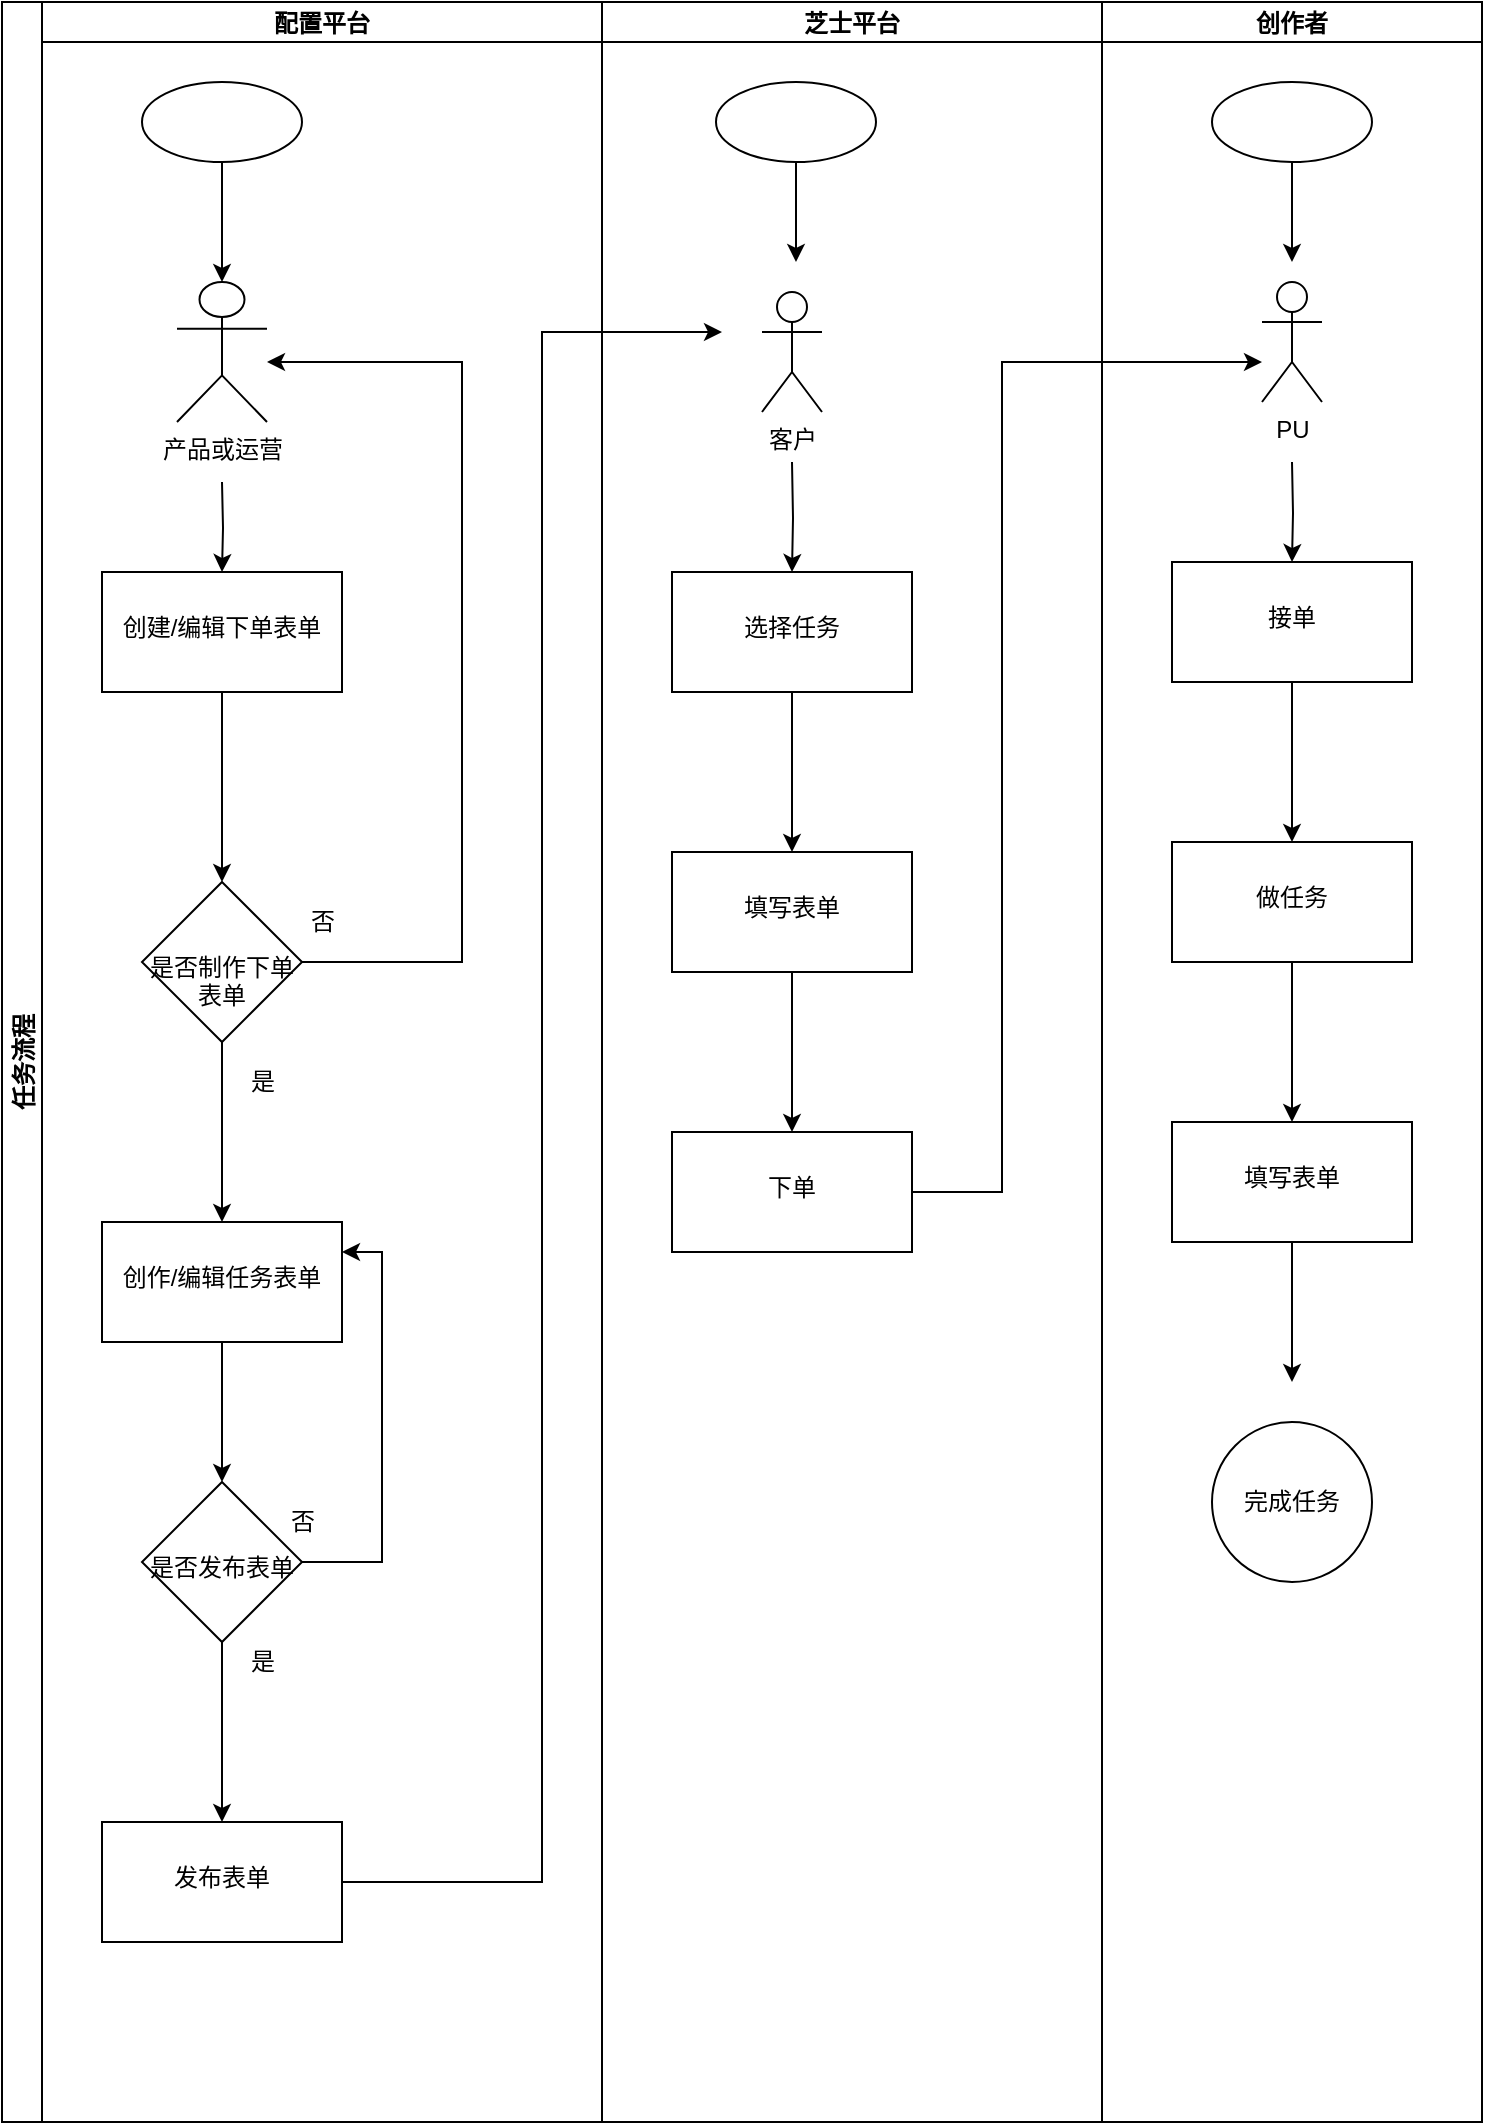 <mxfile version="16.6.5" type="github">
  <diagram id="H5BXUckuPjV6G30IjJrQ" name="Page-1">
    <mxGraphModel dx="2514" dy="1438" grid="1" gridSize="10" guides="1" tooltips="1" connect="1" arrows="1" fold="1" page="1" pageScale="1" pageWidth="827" pageHeight="1169" math="0" shadow="0">
      <root>
        <mxCell id="0" />
        <mxCell id="1" parent="0" />
        <mxCell id="eOo5C3pDApMCB6q4uWfs-2" value="任务流程" style="swimlane;childLayout=stackLayout;resizeParent=1;resizeParentMax=0;startSize=20;horizontal=0;horizontalStack=1;" vertex="1" parent="1">
          <mxGeometry x="390" y="180" width="740" height="1060" as="geometry" />
        </mxCell>
        <mxCell id="eOo5C3pDApMCB6q4uWfs-6" value="配置平台" style="swimlane;startSize=20;" vertex="1" parent="eOo5C3pDApMCB6q4uWfs-2">
          <mxGeometry x="20" width="280" height="1060" as="geometry" />
        </mxCell>
        <mxCell id="eOo5C3pDApMCB6q4uWfs-8" value="产品或运营" style="shape=umlActor;verticalLabelPosition=bottom;verticalAlign=top;html=1;outlineConnect=0;" vertex="1" parent="eOo5C3pDApMCB6q4uWfs-6">
          <mxGeometry x="67.5" y="140" width="45" height="70" as="geometry" />
        </mxCell>
        <mxCell id="eOo5C3pDApMCB6q4uWfs-11" value="" style="ellipse;whiteSpace=wrap;html=1;verticalAlign=top;" vertex="1" parent="eOo5C3pDApMCB6q4uWfs-6">
          <mxGeometry x="50" y="40" width="80" height="40" as="geometry" />
        </mxCell>
        <mxCell id="eOo5C3pDApMCB6q4uWfs-13" style="edgeStyle=orthogonalEdgeStyle;rounded=0;orthogonalLoop=1;jettySize=auto;html=1;" edge="1" parent="eOo5C3pDApMCB6q4uWfs-6" source="eOo5C3pDApMCB6q4uWfs-11" target="eOo5C3pDApMCB6q4uWfs-8">
          <mxGeometry relative="1" as="geometry" />
        </mxCell>
        <mxCell id="eOo5C3pDApMCB6q4uWfs-21" style="edgeStyle=orthogonalEdgeStyle;rounded=0;orthogonalLoop=1;jettySize=auto;html=1;" edge="1" parent="eOo5C3pDApMCB6q4uWfs-6" source="eOo5C3pDApMCB6q4uWfs-17" target="eOo5C3pDApMCB6q4uWfs-8">
          <mxGeometry relative="1" as="geometry">
            <Array as="points">
              <mxPoint x="210" y="180" />
            </Array>
          </mxGeometry>
        </mxCell>
        <mxCell id="eOo5C3pDApMCB6q4uWfs-17" value="&lt;br&gt;&lt;br&gt;是否制作下单表单" style="rhombus;whiteSpace=wrap;html=1;verticalAlign=top;" vertex="1" parent="eOo5C3pDApMCB6q4uWfs-6">
          <mxGeometry x="50" y="440" width="80" height="80" as="geometry" />
        </mxCell>
        <mxCell id="eOo5C3pDApMCB6q4uWfs-30" value="&lt;br&gt;发布表单" style="whiteSpace=wrap;html=1;verticalAlign=top;" vertex="1" parent="eOo5C3pDApMCB6q4uWfs-6">
          <mxGeometry x="30" y="910" width="120" height="60" as="geometry" />
        </mxCell>
        <mxCell id="eOo5C3pDApMCB6q4uWfs-3" value="芝士平台" style="swimlane;startSize=20;" vertex="1" parent="eOo5C3pDApMCB6q4uWfs-2">
          <mxGeometry x="300" width="250" height="1060" as="geometry" />
        </mxCell>
        <mxCell id="eOo5C3pDApMCB6q4uWfs-37" value="" style="ellipse;whiteSpace=wrap;html=1;verticalAlign=top;" vertex="1" parent="eOo5C3pDApMCB6q4uWfs-3">
          <mxGeometry x="57" y="40" width="80" height="40" as="geometry" />
        </mxCell>
        <mxCell id="eOo5C3pDApMCB6q4uWfs-38" value="客户" style="shape=umlActor;verticalLabelPosition=bottom;verticalAlign=top;html=1;outlineConnect=0;" vertex="1" parent="eOo5C3pDApMCB6q4uWfs-3">
          <mxGeometry x="80" y="145" width="30" height="60" as="geometry" />
        </mxCell>
        <mxCell id="eOo5C3pDApMCB6q4uWfs-48" value="&lt;br&gt;填写表单" style="whiteSpace=wrap;html=1;verticalAlign=top;" vertex="1" parent="eOo5C3pDApMCB6q4uWfs-3">
          <mxGeometry x="35" y="425" width="120" height="60" as="geometry" />
        </mxCell>
        <mxCell id="eOo5C3pDApMCB6q4uWfs-4" value="创作者" style="swimlane;startSize=20;" vertex="1" parent="eOo5C3pDApMCB6q4uWfs-2">
          <mxGeometry x="550" width="190" height="1060" as="geometry" />
        </mxCell>
        <mxCell id="eOo5C3pDApMCB6q4uWfs-58" value="" style="ellipse;whiteSpace=wrap;html=1;verticalAlign=top;" vertex="1" parent="eOo5C3pDApMCB6q4uWfs-4">
          <mxGeometry x="55" y="40" width="80" height="40" as="geometry" />
        </mxCell>
        <mxCell id="eOo5C3pDApMCB6q4uWfs-59" value="PU" style="shape=umlActor;verticalLabelPosition=bottom;verticalAlign=top;html=1;outlineConnect=0;" vertex="1" parent="eOo5C3pDApMCB6q4uWfs-4">
          <mxGeometry x="80" y="140" width="30" height="60" as="geometry" />
        </mxCell>
        <mxCell id="eOo5C3pDApMCB6q4uWfs-69" value="" style="edgeStyle=orthogonalEdgeStyle;rounded=0;orthogonalLoop=1;jettySize=auto;html=1;" edge="1" parent="eOo5C3pDApMCB6q4uWfs-4" source="eOo5C3pDApMCB6q4uWfs-66" target="eOo5C3pDApMCB6q4uWfs-68">
          <mxGeometry relative="1" as="geometry" />
        </mxCell>
        <mxCell id="eOo5C3pDApMCB6q4uWfs-66" value="&lt;br&gt;做任务" style="whiteSpace=wrap;html=1;verticalAlign=top;" vertex="1" parent="eOo5C3pDApMCB6q4uWfs-4">
          <mxGeometry x="35" y="420" width="120" height="60" as="geometry" />
        </mxCell>
        <mxCell id="eOo5C3pDApMCB6q4uWfs-68" value="&lt;br&gt;填写表单" style="whiteSpace=wrap;html=1;verticalAlign=top;" vertex="1" parent="eOo5C3pDApMCB6q4uWfs-4">
          <mxGeometry x="35" y="560" width="120" height="60" as="geometry" />
        </mxCell>
        <mxCell id="eOo5C3pDApMCB6q4uWfs-72" value="完成任务" style="ellipse;whiteSpace=wrap;html=1;aspect=fixed;" vertex="1" parent="eOo5C3pDApMCB6q4uWfs-4">
          <mxGeometry x="55" y="710" width="80" height="80" as="geometry" />
        </mxCell>
        <mxCell id="eOo5C3pDApMCB6q4uWfs-47" style="edgeStyle=orthogonalEdgeStyle;rounded=0;orthogonalLoop=1;jettySize=auto;html=1;" edge="1" parent="eOo5C3pDApMCB6q4uWfs-2" source="eOo5C3pDApMCB6q4uWfs-30">
          <mxGeometry relative="1" as="geometry">
            <mxPoint x="360" y="165" as="targetPoint" />
            <Array as="points">
              <mxPoint x="270" y="940" />
              <mxPoint x="270" y="165" />
            </Array>
          </mxGeometry>
        </mxCell>
        <mxCell id="eOo5C3pDApMCB6q4uWfs-18" value="" style="edgeStyle=orthogonalEdgeStyle;rounded=0;orthogonalLoop=1;jettySize=auto;html=1;" edge="1" parent="1" source="eOo5C3pDApMCB6q4uWfs-14" target="eOo5C3pDApMCB6q4uWfs-17">
          <mxGeometry relative="1" as="geometry" />
        </mxCell>
        <mxCell id="eOo5C3pDApMCB6q4uWfs-14" value="&lt;br&gt;创建/编辑下单表单" style="whiteSpace=wrap;html=1;verticalAlign=top;" vertex="1" parent="1">
          <mxGeometry x="440" y="465" width="120" height="60" as="geometry" />
        </mxCell>
        <mxCell id="eOo5C3pDApMCB6q4uWfs-15" value="" style="edgeStyle=orthogonalEdgeStyle;rounded=0;orthogonalLoop=1;jettySize=auto;html=1;" edge="1" parent="1" target="eOo5C3pDApMCB6q4uWfs-14">
          <mxGeometry relative="1" as="geometry">
            <mxPoint x="500" y="420" as="sourcePoint" />
          </mxGeometry>
        </mxCell>
        <mxCell id="eOo5C3pDApMCB6q4uWfs-22" value="否" style="text;html=1;align=center;verticalAlign=middle;resizable=0;points=[];autosize=1;strokeColor=none;fillColor=none;" vertex="1" parent="1">
          <mxGeometry x="535" y="630" width="30" height="20" as="geometry" />
        </mxCell>
        <mxCell id="eOo5C3pDApMCB6q4uWfs-27" value="" style="edgeStyle=orthogonalEdgeStyle;rounded=0;orthogonalLoop=1;jettySize=auto;html=1;" edge="1" parent="1" source="eOo5C3pDApMCB6q4uWfs-23" target="eOo5C3pDApMCB6q4uWfs-26">
          <mxGeometry relative="1" as="geometry" />
        </mxCell>
        <mxCell id="eOo5C3pDApMCB6q4uWfs-23" value="&lt;br&gt;创作/编辑任务表单" style="whiteSpace=wrap;html=1;verticalAlign=top;" vertex="1" parent="1">
          <mxGeometry x="440" y="790" width="120" height="60" as="geometry" />
        </mxCell>
        <mxCell id="eOo5C3pDApMCB6q4uWfs-24" value="" style="edgeStyle=orthogonalEdgeStyle;rounded=0;orthogonalLoop=1;jettySize=auto;html=1;" edge="1" parent="1" source="eOo5C3pDApMCB6q4uWfs-17" target="eOo5C3pDApMCB6q4uWfs-23">
          <mxGeometry relative="1" as="geometry" />
        </mxCell>
        <mxCell id="eOo5C3pDApMCB6q4uWfs-25" value="是" style="text;html=1;align=center;verticalAlign=middle;resizable=0;points=[];autosize=1;strokeColor=none;fillColor=none;" vertex="1" parent="1">
          <mxGeometry x="505" y="710" width="30" height="20" as="geometry" />
        </mxCell>
        <mxCell id="eOo5C3pDApMCB6q4uWfs-28" style="edgeStyle=orthogonalEdgeStyle;rounded=0;orthogonalLoop=1;jettySize=auto;html=1;entryX=1;entryY=0.25;entryDx=0;entryDy=0;" edge="1" parent="1" source="eOo5C3pDApMCB6q4uWfs-26" target="eOo5C3pDApMCB6q4uWfs-23">
          <mxGeometry relative="1" as="geometry">
            <Array as="points">
              <mxPoint x="580" y="960" />
              <mxPoint x="580" y="805" />
            </Array>
          </mxGeometry>
        </mxCell>
        <mxCell id="eOo5C3pDApMCB6q4uWfs-31" value="" style="edgeStyle=orthogonalEdgeStyle;rounded=0;orthogonalLoop=1;jettySize=auto;html=1;" edge="1" parent="1" source="eOo5C3pDApMCB6q4uWfs-26" target="eOo5C3pDApMCB6q4uWfs-30">
          <mxGeometry relative="1" as="geometry" />
        </mxCell>
        <mxCell id="eOo5C3pDApMCB6q4uWfs-26" value="&lt;br&gt;&lt;br&gt;是否发布表单" style="rhombus;whiteSpace=wrap;html=1;verticalAlign=top;" vertex="1" parent="1">
          <mxGeometry x="460" y="920" width="80" height="80" as="geometry" />
        </mxCell>
        <mxCell id="eOo5C3pDApMCB6q4uWfs-29" value="否" style="text;html=1;align=center;verticalAlign=middle;resizable=0;points=[];autosize=1;strokeColor=none;fillColor=none;" vertex="1" parent="1">
          <mxGeometry x="525" y="930" width="30" height="20" as="geometry" />
        </mxCell>
        <mxCell id="eOo5C3pDApMCB6q4uWfs-32" value="是" style="text;html=1;align=center;verticalAlign=middle;resizable=0;points=[];autosize=1;strokeColor=none;fillColor=none;" vertex="1" parent="1">
          <mxGeometry x="505" y="1000" width="30" height="20" as="geometry" />
        </mxCell>
        <mxCell id="eOo5C3pDApMCB6q4uWfs-39" style="edgeStyle=orthogonalEdgeStyle;rounded=0;orthogonalLoop=1;jettySize=auto;html=1;" edge="1" parent="1" source="eOo5C3pDApMCB6q4uWfs-37">
          <mxGeometry relative="1" as="geometry">
            <mxPoint x="787" y="310" as="targetPoint" />
          </mxGeometry>
        </mxCell>
        <mxCell id="eOo5C3pDApMCB6q4uWfs-49" value="" style="edgeStyle=orthogonalEdgeStyle;rounded=0;orthogonalLoop=1;jettySize=auto;html=1;" edge="1" parent="1" source="eOo5C3pDApMCB6q4uWfs-41" target="eOo5C3pDApMCB6q4uWfs-48">
          <mxGeometry relative="1" as="geometry" />
        </mxCell>
        <mxCell id="eOo5C3pDApMCB6q4uWfs-41" value="&lt;br&gt;选择任务" style="whiteSpace=wrap;html=1;verticalAlign=top;" vertex="1" parent="1">
          <mxGeometry x="725" y="465" width="120" height="60" as="geometry" />
        </mxCell>
        <mxCell id="eOo5C3pDApMCB6q4uWfs-42" value="" style="edgeStyle=orthogonalEdgeStyle;rounded=0;orthogonalLoop=1;jettySize=auto;html=1;" edge="1" parent="1" target="eOo5C3pDApMCB6q4uWfs-41">
          <mxGeometry relative="1" as="geometry">
            <mxPoint x="785" y="410" as="sourcePoint" />
          </mxGeometry>
        </mxCell>
        <mxCell id="eOo5C3pDApMCB6q4uWfs-74" style="edgeStyle=orthogonalEdgeStyle;rounded=0;orthogonalLoop=1;jettySize=auto;html=1;" edge="1" parent="1" source="eOo5C3pDApMCB6q4uWfs-50" target="eOo5C3pDApMCB6q4uWfs-59">
          <mxGeometry relative="1" as="geometry">
            <mxPoint x="900" y="360" as="targetPoint" />
            <Array as="points">
              <mxPoint x="890" y="775" />
              <mxPoint x="890" y="360" />
            </Array>
          </mxGeometry>
        </mxCell>
        <mxCell id="eOo5C3pDApMCB6q4uWfs-50" value="&lt;br&gt;下单" style="whiteSpace=wrap;html=1;verticalAlign=top;" vertex="1" parent="1">
          <mxGeometry x="725" y="745" width="120" height="60" as="geometry" />
        </mxCell>
        <mxCell id="eOo5C3pDApMCB6q4uWfs-51" value="" style="edgeStyle=orthogonalEdgeStyle;rounded=0;orthogonalLoop=1;jettySize=auto;html=1;" edge="1" parent="1" source="eOo5C3pDApMCB6q4uWfs-48" target="eOo5C3pDApMCB6q4uWfs-50">
          <mxGeometry relative="1" as="geometry" />
        </mxCell>
        <mxCell id="eOo5C3pDApMCB6q4uWfs-60" style="edgeStyle=orthogonalEdgeStyle;rounded=0;orthogonalLoop=1;jettySize=auto;html=1;" edge="1" parent="1" source="eOo5C3pDApMCB6q4uWfs-58">
          <mxGeometry relative="1" as="geometry">
            <mxPoint x="1035" y="310" as="targetPoint" />
          </mxGeometry>
        </mxCell>
        <mxCell id="eOo5C3pDApMCB6q4uWfs-67" value="" style="edgeStyle=orthogonalEdgeStyle;rounded=0;orthogonalLoop=1;jettySize=auto;html=1;" edge="1" parent="1" source="eOo5C3pDApMCB6q4uWfs-62" target="eOo5C3pDApMCB6q4uWfs-66">
          <mxGeometry relative="1" as="geometry" />
        </mxCell>
        <mxCell id="eOo5C3pDApMCB6q4uWfs-62" value="&lt;br&gt;接单" style="whiteSpace=wrap;html=1;verticalAlign=top;" vertex="1" parent="1">
          <mxGeometry x="975" y="460" width="120" height="60" as="geometry" />
        </mxCell>
        <mxCell id="eOo5C3pDApMCB6q4uWfs-63" value="" style="edgeStyle=orthogonalEdgeStyle;rounded=0;orthogonalLoop=1;jettySize=auto;html=1;" edge="1" parent="1" target="eOo5C3pDApMCB6q4uWfs-62">
          <mxGeometry relative="1" as="geometry">
            <mxPoint x="1035" y="410" as="sourcePoint" />
          </mxGeometry>
        </mxCell>
        <mxCell id="eOo5C3pDApMCB6q4uWfs-73" style="edgeStyle=orthogonalEdgeStyle;rounded=0;orthogonalLoop=1;jettySize=auto;html=1;" edge="1" parent="1" source="eOo5C3pDApMCB6q4uWfs-68">
          <mxGeometry relative="1" as="geometry">
            <mxPoint x="1035" y="870" as="targetPoint" />
          </mxGeometry>
        </mxCell>
      </root>
    </mxGraphModel>
  </diagram>
</mxfile>
